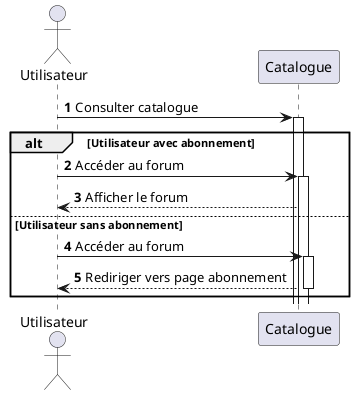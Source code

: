@startuml
actor Utilisateur

autonumber
Utilisateur -> Catalogue: Consulter catalogue
activate Catalogue
alt Utilisateur avec abonnement
    Utilisateur -> Catalogue: Accéder au forum
    activate Catalogue
    Utilisateur <-- Catalogue: Afficher le forum
else Utilisateur sans abonnement
    Utilisateur -> Catalogue: Accéder au forum
    activate Catalogue
    Utilisateur <-- Catalogue: Rediriger vers page abonnement
    deactivate Catalogue
end
@enduml

@startuml
autonumber

actor Utilisateur
participant Contenu
participant Commentaire

Utilisateur -> Contenu: Consulter contenu
activate Contenu
Utilisateur -> Commentaire: Rédiger commentaire
activate Commentaire
Utilisateur --> Commentaire: Poster commentaire
deactivate Commentaire
Utilisateur <-- Contenu: Afficher commentaire posté
deactivate Contenu
@enduml

@startuml
autonumber

actor ProfessionnelAudiovisuel
participant Catalogue
participant Contenu

ProfessionnelAudiovisuel -> Catalogue: Accéder au catalogue
activate Catalogue
ProfessionnelAudiovisuel -> Contenu: Envoyer contenu
activate Contenu
ProfessionnelAudiovisuel <-- Contenu: Confirmation d'envoi
deactivate Contenu
ProfessionnelAudiovisuel <-- Catalogue: Retour au catalogue
deactivate Catalogue
@enduml

@startuml
autonumber

actor Administrateur
participant Utilisateur

Administrateur -> Utilisateur: Rechercher utilisateur
activate Utilisateur
Administrateur <-- Utilisateur: Résultats recherche
deactivate Utilisateur

alt Utilisateur à modifier
    Administrateur -> Utilisateur: Modifier utilisateur
    activate Utilisateur
    Administrateur <-- Utilisateur: Confirmation modification
    deactivate Utilisateur
else Utilisateur non trouvé
    Administrateur <-- Utilisateur: Aucun utilisateur trouvé
end
@enduml

@startuml
autonumber

actor Utilisateur
participant InterfaceUtilisateur
participant BaseDeDonnees

Utilisateur -> InterfaceUtilisateur: Accéder à l'interface de réinitialisation
activate InterfaceUtilisateur
InterfaceUtilisateur -> Utilisateur: Demander l'adresse e-mail de récupération
Utilisateur -> InterfaceUtilisateur: Fournir l'adresse e-mail
InterfaceUtilisateur -> BaseDeDonnees: Vérifier l'adresse e-mail
activate BaseDeDonnees
BaseDeDonnees --> InterfaceUtilisateur: Adresse e-mail valide
InterfaceUtilisateur -> BaseDeDonnees: Générer un lien de réinitialisation
BaseDeDonnees --> InterfaceUtilisateur: Lien de réinitialisation généré
deactivate BaseDeDonnees
InterfaceUtilisateur -> Utilisateur: Afficher lien de réinitialisation
Utilisateur -> InterfaceUtilisateur: Cliquer sur le lien de réinitialisation
InterfaceUtilisateur -> BaseDeDonnees: Réinitialiser le mot de passe
BaseDeDonnees --> InterfaceUtilisateur: Mot de passe réinitialisé
deactivate InterfaceUtilisateur
@enduml
